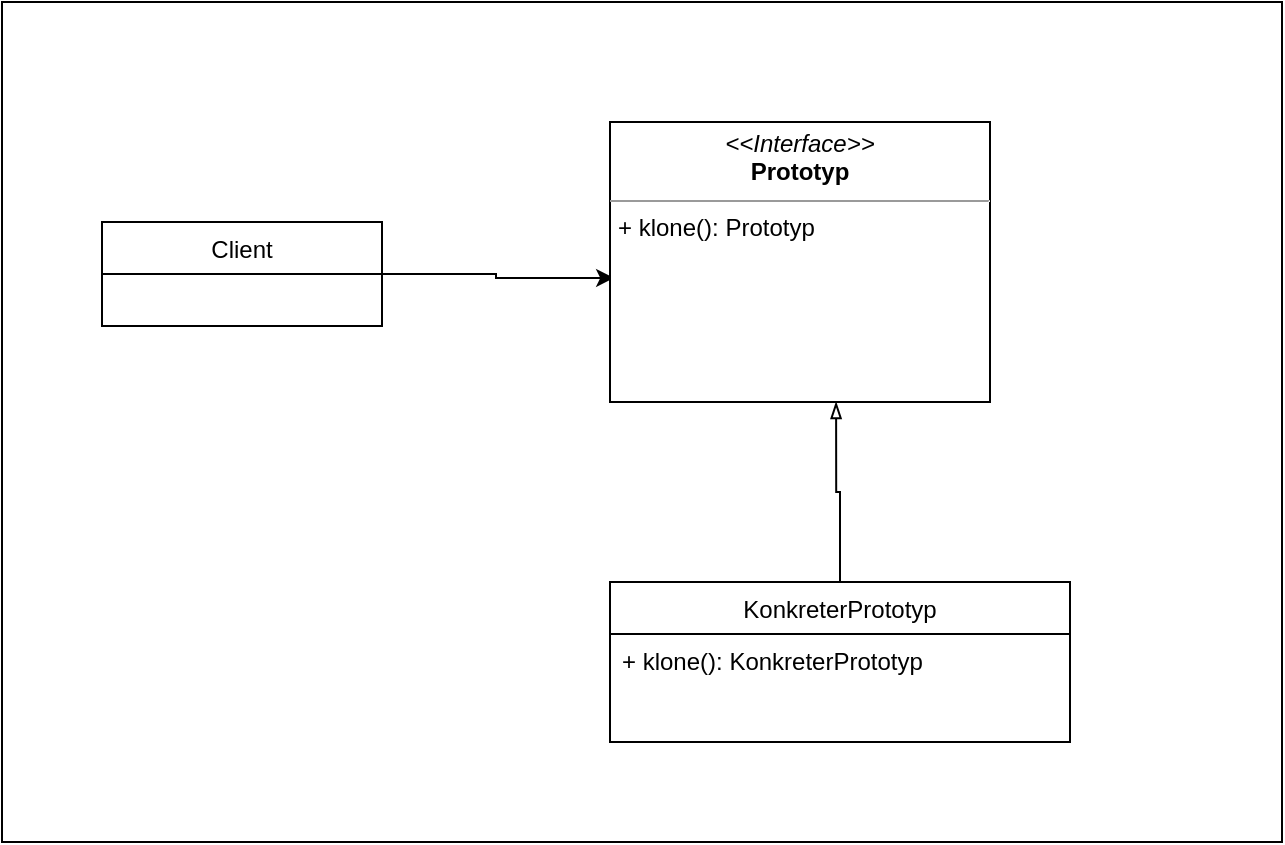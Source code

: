 <mxfile version="16.6.1" type="device"><diagram id="ZIsXUYhDjZulxL4hwd_1" name="Page-1"><mxGraphModel dx="1152" dy="582" grid="1" gridSize="10" guides="1" tooltips="1" connect="1" arrows="1" fold="1" page="1" pageScale="1" pageWidth="827" pageHeight="1169" math="0" shadow="0"><root><mxCell id="0"/><mxCell id="1" parent="0"/><mxCell id="1yB2AxJ63O-1aDc48BNb-14" value="" style="rounded=0;whiteSpace=wrap;html=1;" vertex="1" parent="1"><mxGeometry x="110" y="100" width="640" height="420" as="geometry"/></mxCell><mxCell id="1yB2AxJ63O-1aDc48BNb-8" style="edgeStyle=orthogonalEdgeStyle;rounded=0;orthogonalLoop=1;jettySize=auto;html=1;entryX=0.011;entryY=0.557;entryDx=0;entryDy=0;entryPerimeter=0;" edge="1" parent="1" source="1yB2AxJ63O-1aDc48BNb-2" target="1yB2AxJ63O-1aDc48BNb-7"><mxGeometry relative="1" as="geometry"/></mxCell><mxCell id="1yB2AxJ63O-1aDc48BNb-2" value="Client" style="swimlane;fontStyle=0;childLayout=stackLayout;horizontal=1;startSize=26;fillColor=none;horizontalStack=0;resizeParent=1;resizeParentMax=0;resizeLast=0;collapsible=1;marginBottom=0;" vertex="1" parent="1"><mxGeometry x="160" y="210" width="140" height="52" as="geometry"/></mxCell><mxCell id="1yB2AxJ63O-1aDc48BNb-7" value="&lt;p style=&quot;margin: 0px ; margin-top: 4px ; text-align: center&quot;&gt;&lt;i&gt;&amp;lt;&amp;lt;Interface&amp;gt;&amp;gt;&lt;/i&gt;&lt;br&gt;&lt;b&gt;Prototyp&lt;/b&gt;&lt;/p&gt;&lt;hr size=&quot;1&quot;&gt;&lt;p style=&quot;margin: 0px ; margin-left: 4px&quot;&gt;+ klone(): Prototyp&lt;br&gt;&lt;br&gt;&lt;/p&gt;" style="verticalAlign=top;align=left;overflow=fill;fontSize=12;fontFamily=Helvetica;html=1;" vertex="1" parent="1"><mxGeometry x="414" y="160" width="190" height="140" as="geometry"/></mxCell><mxCell id="1yB2AxJ63O-1aDc48BNb-13" style="edgeStyle=orthogonalEdgeStyle;rounded=0;orthogonalLoop=1;jettySize=auto;html=1;entryX=0.595;entryY=1;entryDx=0;entryDy=0;entryPerimeter=0;endArrow=blockThin;endFill=0;" edge="1" parent="1" source="1yB2AxJ63O-1aDc48BNb-9" target="1yB2AxJ63O-1aDc48BNb-7"><mxGeometry relative="1" as="geometry"/></mxCell><mxCell id="1yB2AxJ63O-1aDc48BNb-9" value="KonkreterPrototyp" style="swimlane;fontStyle=0;childLayout=stackLayout;horizontal=1;startSize=26;fillColor=none;horizontalStack=0;resizeParent=1;resizeParentMax=0;resizeLast=0;collapsible=1;marginBottom=0;" vertex="1" parent="1"><mxGeometry x="414" y="390" width="230" height="80" as="geometry"/></mxCell><mxCell id="1yB2AxJ63O-1aDc48BNb-10" value="+ klone(): KonkreterPrototyp" style="text;strokeColor=none;fillColor=none;align=left;verticalAlign=top;spacingLeft=4;spacingRight=4;overflow=hidden;rotatable=0;points=[[0,0.5],[1,0.5]];portConstraint=eastwest;" vertex="1" parent="1yB2AxJ63O-1aDc48BNb-9"><mxGeometry y="26" width="230" height="54" as="geometry"/></mxCell></root></mxGraphModel></diagram></mxfile>